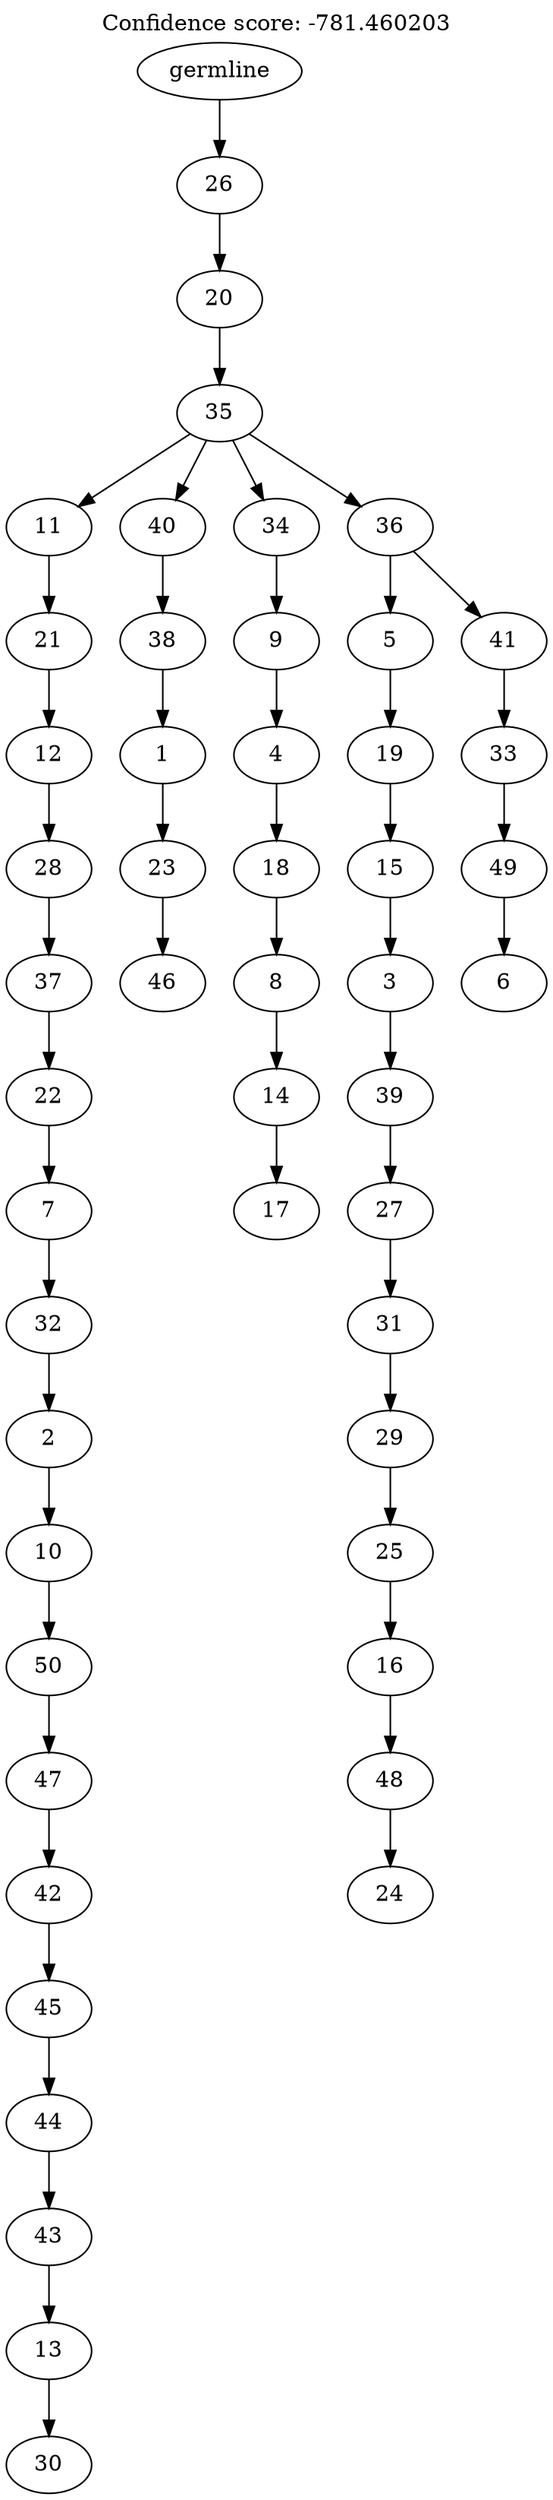 digraph g {
	"49" -> "50";
	"50" [label="30"];
	"48" -> "49";
	"49" [label="13"];
	"47" -> "48";
	"48" [label="43"];
	"46" -> "47";
	"47" [label="44"];
	"45" -> "46";
	"46" [label="45"];
	"44" -> "45";
	"45" [label="42"];
	"43" -> "44";
	"44" [label="47"];
	"42" -> "43";
	"43" [label="50"];
	"41" -> "42";
	"42" [label="10"];
	"40" -> "41";
	"41" [label="2"];
	"39" -> "40";
	"40" [label="32"];
	"38" -> "39";
	"39" [label="7"];
	"37" -> "38";
	"38" [label="22"];
	"36" -> "37";
	"37" [label="37"];
	"35" -> "36";
	"36" [label="28"];
	"34" -> "35";
	"35" [label="12"];
	"33" -> "34";
	"34" [label="21"];
	"31" -> "32";
	"32" [label="46"];
	"30" -> "31";
	"31" [label="23"];
	"29" -> "30";
	"30" [label="1"];
	"28" -> "29";
	"29" [label="38"];
	"26" -> "27";
	"27" [label="17"];
	"25" -> "26";
	"26" [label="14"];
	"24" -> "25";
	"25" [label="8"];
	"23" -> "24";
	"24" [label="18"];
	"22" -> "23";
	"23" [label="4"];
	"21" -> "22";
	"22" [label="9"];
	"19" -> "20";
	"20" [label="24"];
	"18" -> "19";
	"19" [label="48"];
	"17" -> "18";
	"18" [label="16"];
	"16" -> "17";
	"17" [label="25"];
	"15" -> "16";
	"16" [label="29"];
	"14" -> "15";
	"15" [label="31"];
	"13" -> "14";
	"14" [label="27"];
	"12" -> "13";
	"13" [label="39"];
	"11" -> "12";
	"12" [label="3"];
	"10" -> "11";
	"11" [label="15"];
	"9" -> "10";
	"10" [label="19"];
	"7" -> "8";
	"8" [label="6"];
	"6" -> "7";
	"7" [label="49"];
	"5" -> "6";
	"6" [label="33"];
	"4" -> "5";
	"5" [label="41"];
	"4" -> "9";
	"9" [label="5"];
	"3" -> "4";
	"4" [label="36"];
	"3" -> "21";
	"21" [label="34"];
	"3" -> "28";
	"28" [label="40"];
	"3" -> "33";
	"33" [label="11"];
	"2" -> "3";
	"3" [label="35"];
	"1" -> "2";
	"2" [label="20"];
	"0" -> "1";
	"1" [label="26"];
	"0" [label="germline"];
	labelloc="t";
	label="Confidence score: -781.460203";
}
